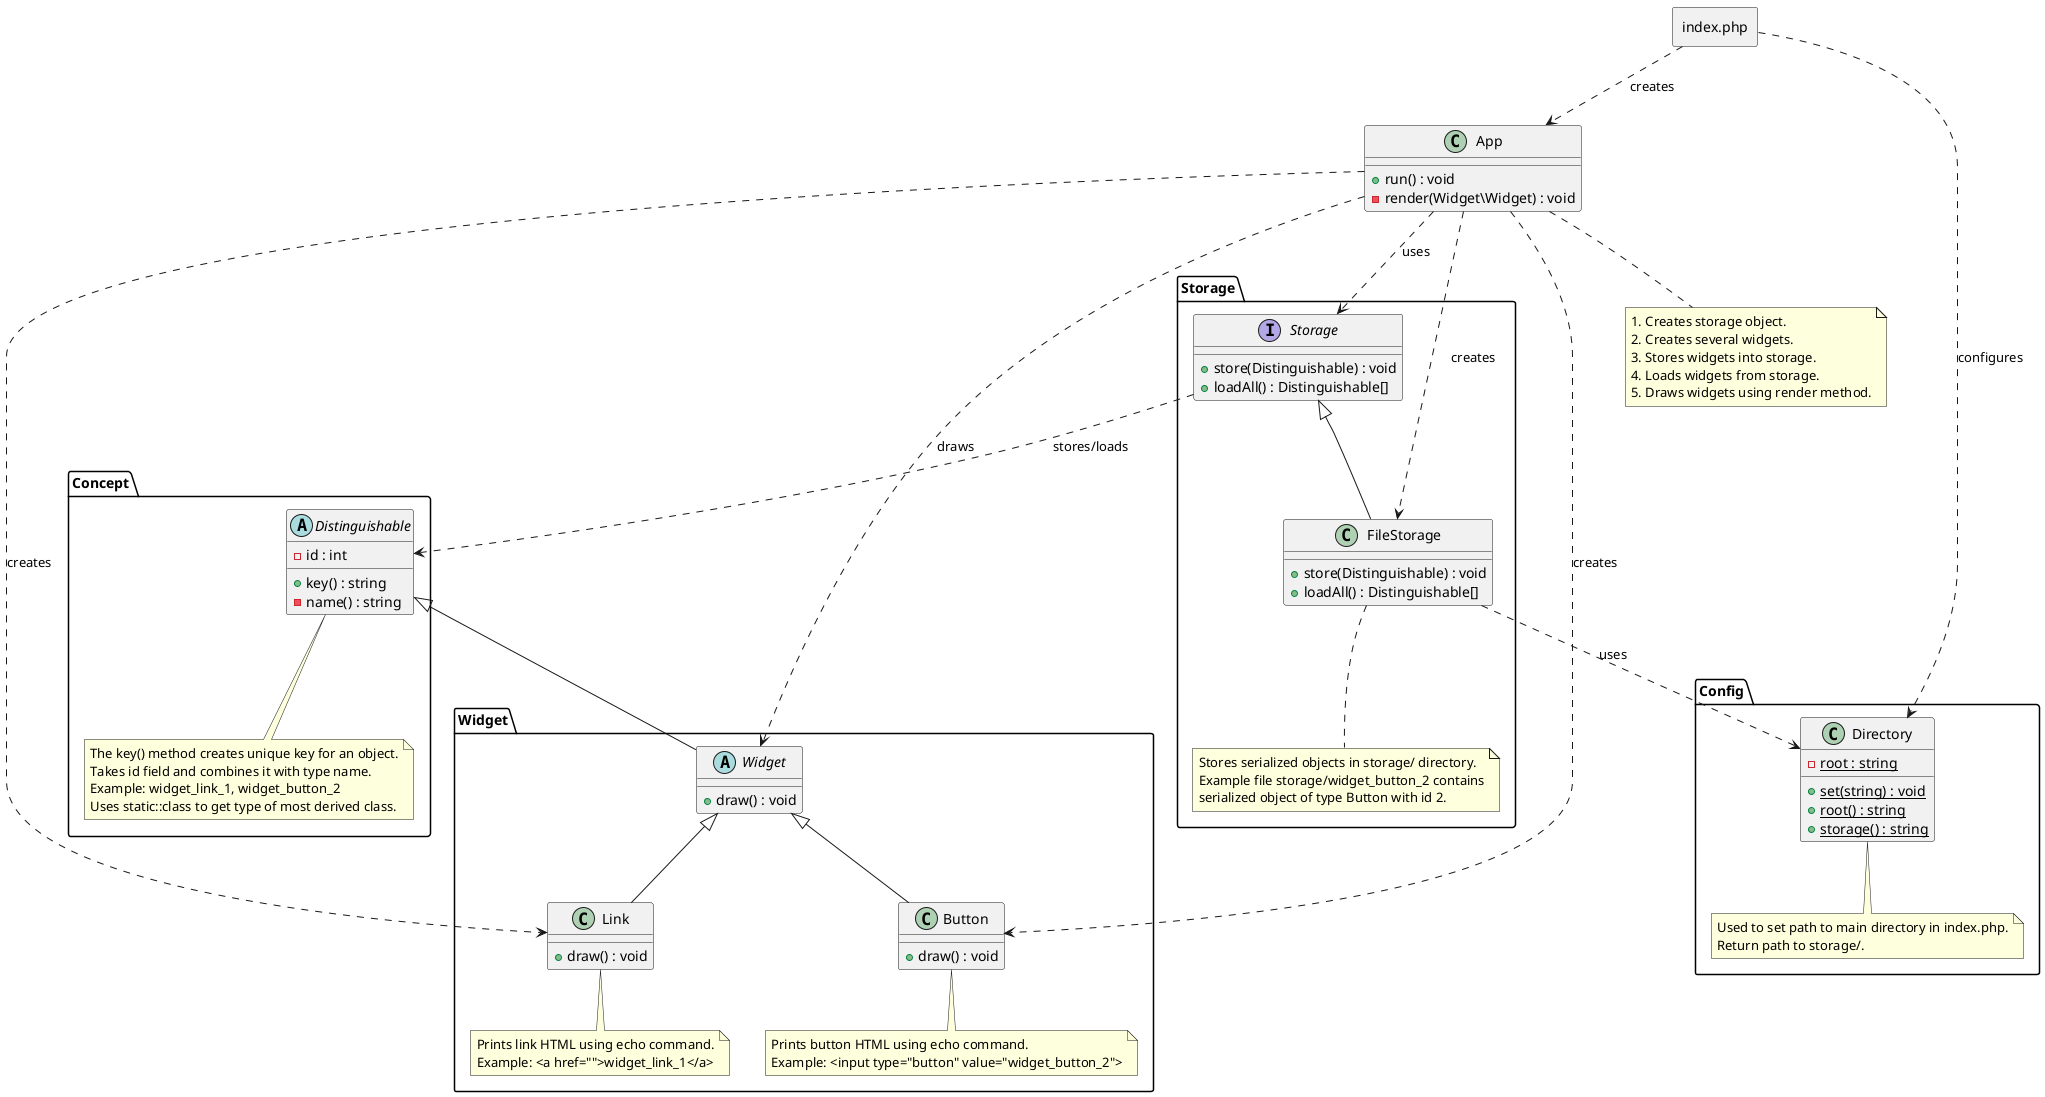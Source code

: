 @startuml

set separator ::

class App {
    + run() : void
    - render(Widget\Widget) : void
}

note as AppNote
1. Creates storage object.
2. Creates several widgets.
3. Stores widgets into storage.
4. Loads widgets from storage.
5. Draws widgets using render method.
end note

App .. AppNote

namespace Widget {

    abstract class Widget {
        + draw() : void
    }

    class Link {
        + draw() : void
    }

    note as LinkNote
    Prints link HTML using echo command.
    Example: <a href="">widget_link_1</a>
    end note

    Link .. LinkNote

    class Button {
        + draw() : void
    }

    note as ButtonNote
    Prints button HTML using echo command.
    Example: <input type="button" value="widget_button_2">
    end note

    Button .. ButtonNote

    Widget <|-- Link
    Widget <|-- Button
}

App ..> Widget::Widget : draws
App ..> Widget::Button : creates
App ..> Widget::Link : creates

namespace Concept {

    abstract class Distinguishable {
        - id : int
        + key() : string
        - name() : string
    }

    note as DistinguishableNote
    The key() method creates unique key for an object.
    Takes id field and combines it with type name.
    Example: widget_link_1, widget_button_2
    Uses static::class to get type of most derived class.
    end note

    Distinguishable .. DistinguishableNote
}

Concept::Distinguishable <|-- Widget::Widget

namespace Config {

    class Directory {
        - {static} root : string
        + {static} set(string) : void
        + {static} root() : string
        + {static} storage() : string
    }

    note as DirectoryNote
    Used to set path to main directory in index.php.
    Return path to storage/.
    end note

    Directory .. DirectoryNote
}

namespace Storage {

    interface Storage {
        + store(Distinguishable) : void
        + loadAll() : Distinguishable[]
    }

    class FileStorage {
        + store(Distinguishable) : void
        + loadAll() : Distinguishable[]
    }

    note as FileStorageNote
    Stores serialized objects in storage/ directory.
    Example file storage/widget_button_2 contains
    serialized object of type Button with id 2.
    end note

    FileStorage .. FileStorageNote

    Storage <|-- FileStorage
}

Storage::Storage ..> Concept::Distinguishable : stores/loads
Storage::FileStorage ..> Config::Directory : uses

App ..> Storage::FileStorage : creates
App ..> Storage::Storage : uses


package "index.php" <<Rectangle>> {
}

"index.php" ..> App : creates
"index.php" ..> Config::Directory : configures

@enduml
